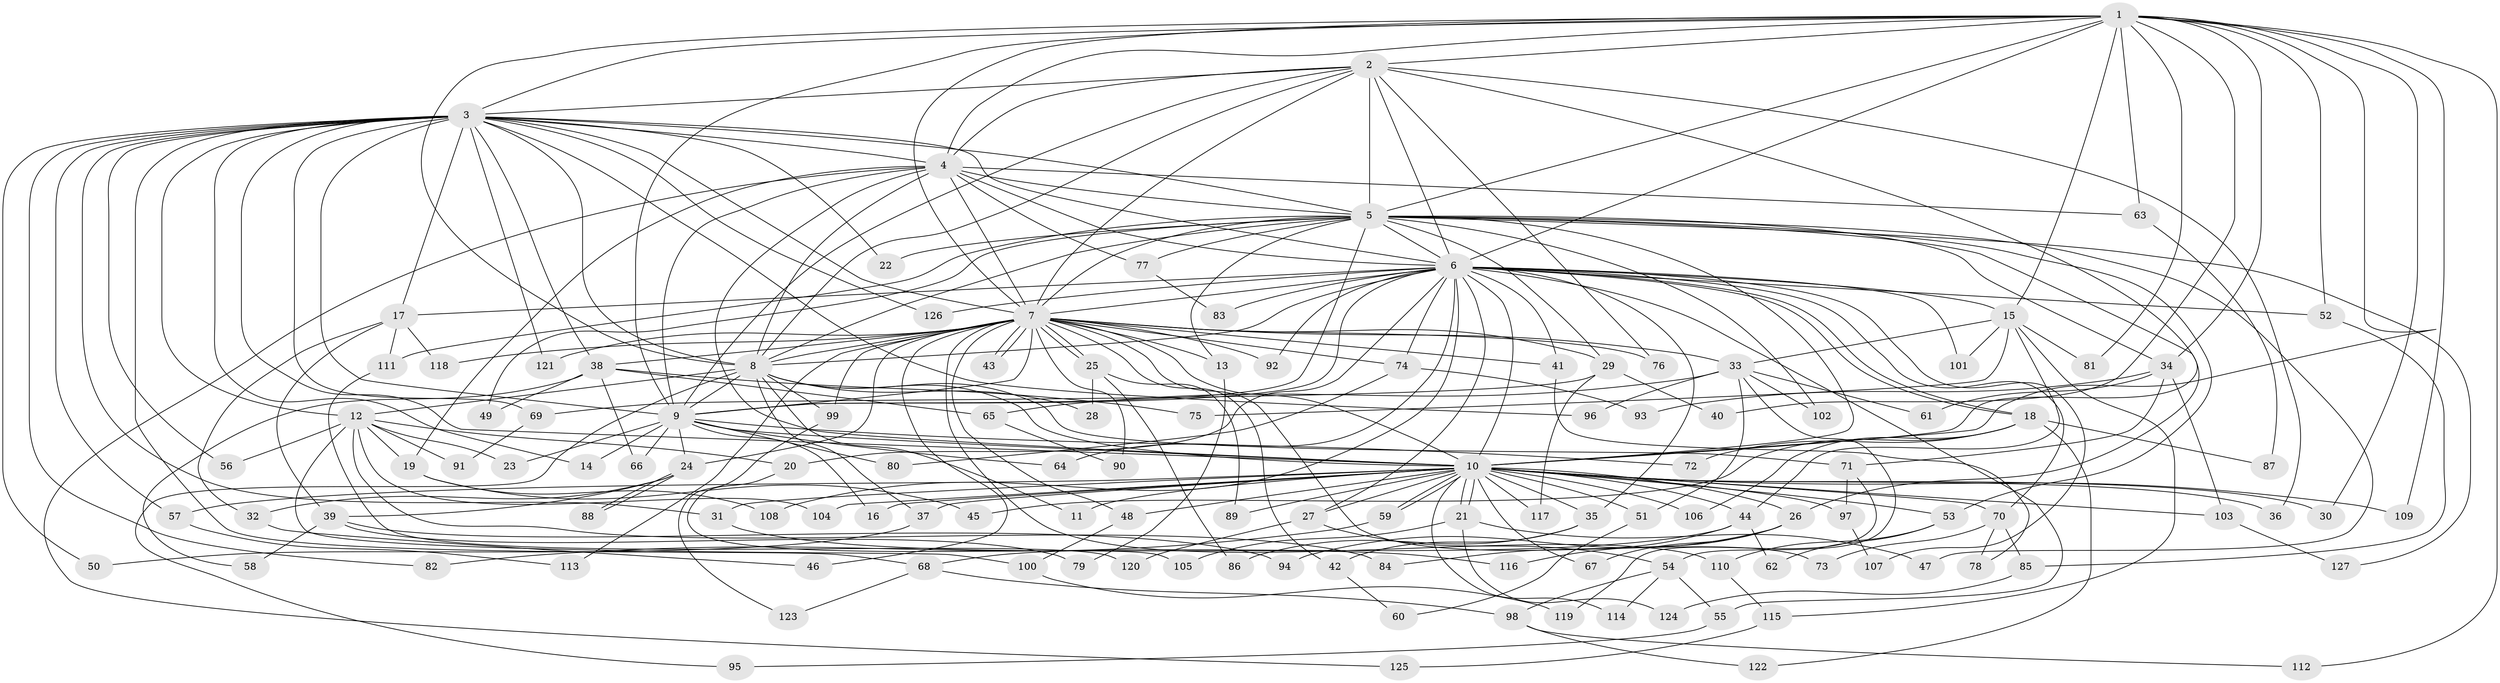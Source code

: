 // Generated by graph-tools (version 1.1) at 2025/14/03/09/25 04:14:19]
// undirected, 127 vertices, 279 edges
graph export_dot {
graph [start="1"]
  node [color=gray90,style=filled];
  1;
  2;
  3;
  4;
  5;
  6;
  7;
  8;
  9;
  10;
  11;
  12;
  13;
  14;
  15;
  16;
  17;
  18;
  19;
  20;
  21;
  22;
  23;
  24;
  25;
  26;
  27;
  28;
  29;
  30;
  31;
  32;
  33;
  34;
  35;
  36;
  37;
  38;
  39;
  40;
  41;
  42;
  43;
  44;
  45;
  46;
  47;
  48;
  49;
  50;
  51;
  52;
  53;
  54;
  55;
  56;
  57;
  58;
  59;
  60;
  61;
  62;
  63;
  64;
  65;
  66;
  67;
  68;
  69;
  70;
  71;
  72;
  73;
  74;
  75;
  76;
  77;
  78;
  79;
  80;
  81;
  82;
  83;
  84;
  85;
  86;
  87;
  88;
  89;
  90;
  91;
  92;
  93;
  94;
  95;
  96;
  97;
  98;
  99;
  100;
  101;
  102;
  103;
  104;
  105;
  106;
  107;
  108;
  109;
  110;
  111;
  112;
  113;
  114;
  115;
  116;
  117;
  118;
  119;
  120;
  121;
  122;
  123;
  124;
  125;
  126;
  127;
  1 -- 2;
  1 -- 3;
  1 -- 4;
  1 -- 5;
  1 -- 6;
  1 -- 7;
  1 -- 8;
  1 -- 9;
  1 -- 10;
  1 -- 15;
  1 -- 30;
  1 -- 34;
  1 -- 40;
  1 -- 52;
  1 -- 63;
  1 -- 81;
  1 -- 109;
  1 -- 112;
  2 -- 3;
  2 -- 4;
  2 -- 5;
  2 -- 6;
  2 -- 7;
  2 -- 8;
  2 -- 9;
  2 -- 10;
  2 -- 36;
  2 -- 76;
  3 -- 4;
  3 -- 5;
  3 -- 6;
  3 -- 7;
  3 -- 8;
  3 -- 9;
  3 -- 10;
  3 -- 12;
  3 -- 14;
  3 -- 17;
  3 -- 22;
  3 -- 31;
  3 -- 38;
  3 -- 50;
  3 -- 56;
  3 -- 57;
  3 -- 68;
  3 -- 69;
  3 -- 82;
  3 -- 96;
  3 -- 121;
  3 -- 126;
  4 -- 5;
  4 -- 6;
  4 -- 7;
  4 -- 8;
  4 -- 9;
  4 -- 10;
  4 -- 19;
  4 -- 63;
  4 -- 77;
  4 -- 125;
  5 -- 6;
  5 -- 7;
  5 -- 8;
  5 -- 9;
  5 -- 10;
  5 -- 13;
  5 -- 22;
  5 -- 26;
  5 -- 29;
  5 -- 34;
  5 -- 47;
  5 -- 49;
  5 -- 53;
  5 -- 77;
  5 -- 102;
  5 -- 111;
  5 -- 127;
  6 -- 7;
  6 -- 8;
  6 -- 9;
  6 -- 10;
  6 -- 15;
  6 -- 17;
  6 -- 18;
  6 -- 18;
  6 -- 20;
  6 -- 27;
  6 -- 35;
  6 -- 41;
  6 -- 52;
  6 -- 55;
  6 -- 64;
  6 -- 70;
  6 -- 74;
  6 -- 83;
  6 -- 92;
  6 -- 101;
  6 -- 107;
  6 -- 108;
  6 -- 126;
  7 -- 8;
  7 -- 9;
  7 -- 10;
  7 -- 13;
  7 -- 24;
  7 -- 25;
  7 -- 25;
  7 -- 29;
  7 -- 33;
  7 -- 38;
  7 -- 41;
  7 -- 42;
  7 -- 43;
  7 -- 43;
  7 -- 46;
  7 -- 48;
  7 -- 73;
  7 -- 74;
  7 -- 76;
  7 -- 90;
  7 -- 92;
  7 -- 99;
  7 -- 110;
  7 -- 113;
  7 -- 118;
  7 -- 121;
  8 -- 9;
  8 -- 10;
  8 -- 11;
  8 -- 12;
  8 -- 28;
  8 -- 37;
  8 -- 71;
  8 -- 95;
  8 -- 99;
  9 -- 10;
  9 -- 14;
  9 -- 16;
  9 -- 23;
  9 -- 24;
  9 -- 64;
  9 -- 66;
  9 -- 72;
  9 -- 80;
  10 -- 11;
  10 -- 16;
  10 -- 21;
  10 -- 21;
  10 -- 26;
  10 -- 27;
  10 -- 30;
  10 -- 31;
  10 -- 35;
  10 -- 36;
  10 -- 37;
  10 -- 44;
  10 -- 48;
  10 -- 51;
  10 -- 53;
  10 -- 57;
  10 -- 59;
  10 -- 59;
  10 -- 67;
  10 -- 70;
  10 -- 89;
  10 -- 97;
  10 -- 103;
  10 -- 104;
  10 -- 106;
  10 -- 109;
  10 -- 114;
  10 -- 117;
  12 -- 19;
  12 -- 20;
  12 -- 23;
  12 -- 56;
  12 -- 84;
  12 -- 91;
  12 -- 100;
  12 -- 104;
  13 -- 79;
  15 -- 33;
  15 -- 44;
  15 -- 75;
  15 -- 81;
  15 -- 101;
  15 -- 115;
  17 -- 32;
  17 -- 39;
  17 -- 111;
  17 -- 118;
  18 -- 45;
  18 -- 72;
  18 -- 87;
  18 -- 106;
  18 -- 122;
  19 -- 45;
  19 -- 108;
  20 -- 105;
  21 -- 47;
  21 -- 105;
  21 -- 124;
  24 -- 32;
  24 -- 39;
  24 -- 88;
  24 -- 88;
  25 -- 28;
  25 -- 86;
  25 -- 89;
  26 -- 67;
  26 -- 94;
  26 -- 116;
  27 -- 54;
  27 -- 120;
  29 -- 40;
  29 -- 69;
  29 -- 117;
  31 -- 116;
  32 -- 46;
  33 -- 51;
  33 -- 54;
  33 -- 61;
  33 -- 65;
  33 -- 96;
  33 -- 102;
  34 -- 61;
  34 -- 71;
  34 -- 93;
  34 -- 103;
  35 -- 42;
  35 -- 86;
  37 -- 50;
  38 -- 49;
  38 -- 58;
  38 -- 65;
  38 -- 66;
  38 -- 75;
  39 -- 58;
  39 -- 79;
  39 -- 94;
  41 -- 78;
  42 -- 60;
  44 -- 62;
  44 -- 68;
  44 -- 84;
  48 -- 100;
  51 -- 60;
  52 -- 85;
  53 -- 62;
  53 -- 110;
  54 -- 55;
  54 -- 98;
  54 -- 114;
  55 -- 95;
  57 -- 113;
  59 -- 82;
  63 -- 87;
  65 -- 90;
  68 -- 98;
  68 -- 123;
  69 -- 91;
  70 -- 73;
  70 -- 78;
  70 -- 85;
  71 -- 97;
  71 -- 119;
  74 -- 80;
  74 -- 93;
  77 -- 83;
  85 -- 124;
  97 -- 107;
  98 -- 112;
  98 -- 122;
  99 -- 123;
  100 -- 119;
  103 -- 127;
  110 -- 115;
  111 -- 120;
  115 -- 125;
}

